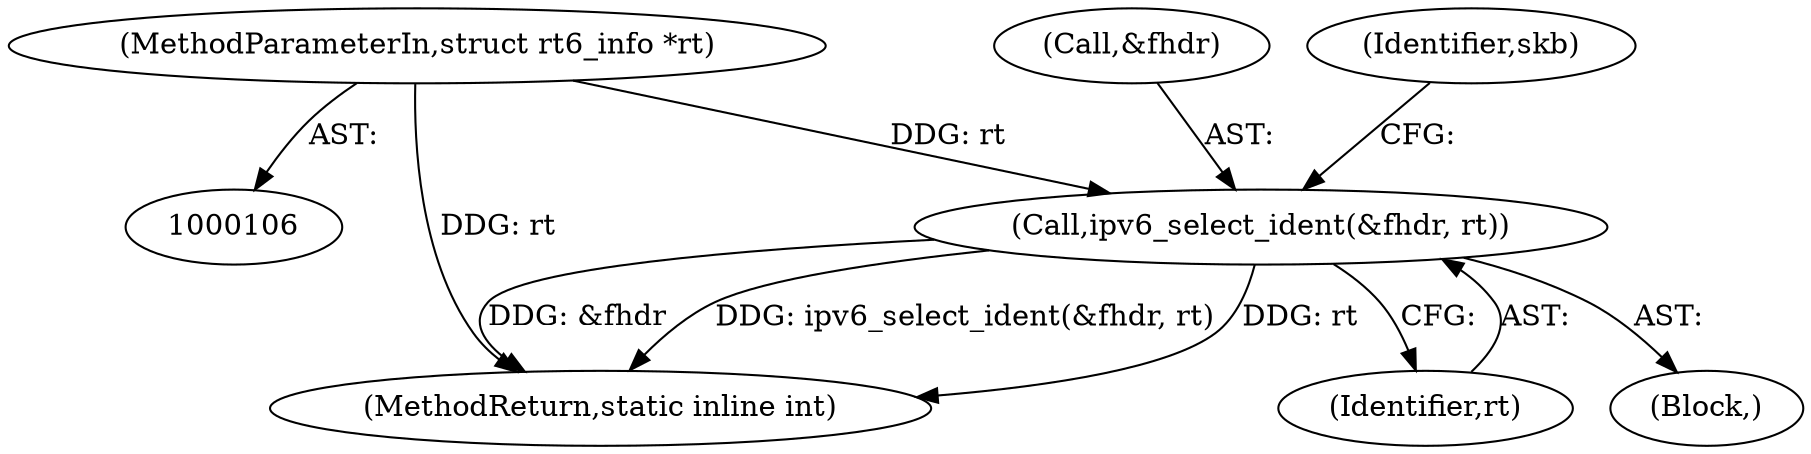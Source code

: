 digraph "0_linux_2811ebac2521ceac84f2bdae402455baa6a7fb47_0@pointer" {
"1000208" [label="(Call,ipv6_select_ident(&fhdr, rt))"];
"1000116" [label="(MethodParameterIn,struct rt6_info *rt)"];
"1000130" [label="(Block,)"];
"1000209" [label="(Call,&fhdr)"];
"1000116" [label="(MethodParameterIn,struct rt6_info *rt)"];
"1000208" [label="(Call,ipv6_select_ident(&fhdr, rt))"];
"1000235" [label="(MethodReturn,static inline int)"];
"1000211" [label="(Identifier,rt)"];
"1000215" [label="(Identifier,skb)"];
"1000208" -> "1000130"  [label="AST: "];
"1000208" -> "1000211"  [label="CFG: "];
"1000209" -> "1000208"  [label="AST: "];
"1000211" -> "1000208"  [label="AST: "];
"1000215" -> "1000208"  [label="CFG: "];
"1000208" -> "1000235"  [label="DDG: &fhdr"];
"1000208" -> "1000235"  [label="DDG: ipv6_select_ident(&fhdr, rt)"];
"1000208" -> "1000235"  [label="DDG: rt"];
"1000116" -> "1000208"  [label="DDG: rt"];
"1000116" -> "1000106"  [label="AST: "];
"1000116" -> "1000235"  [label="DDG: rt"];
}
